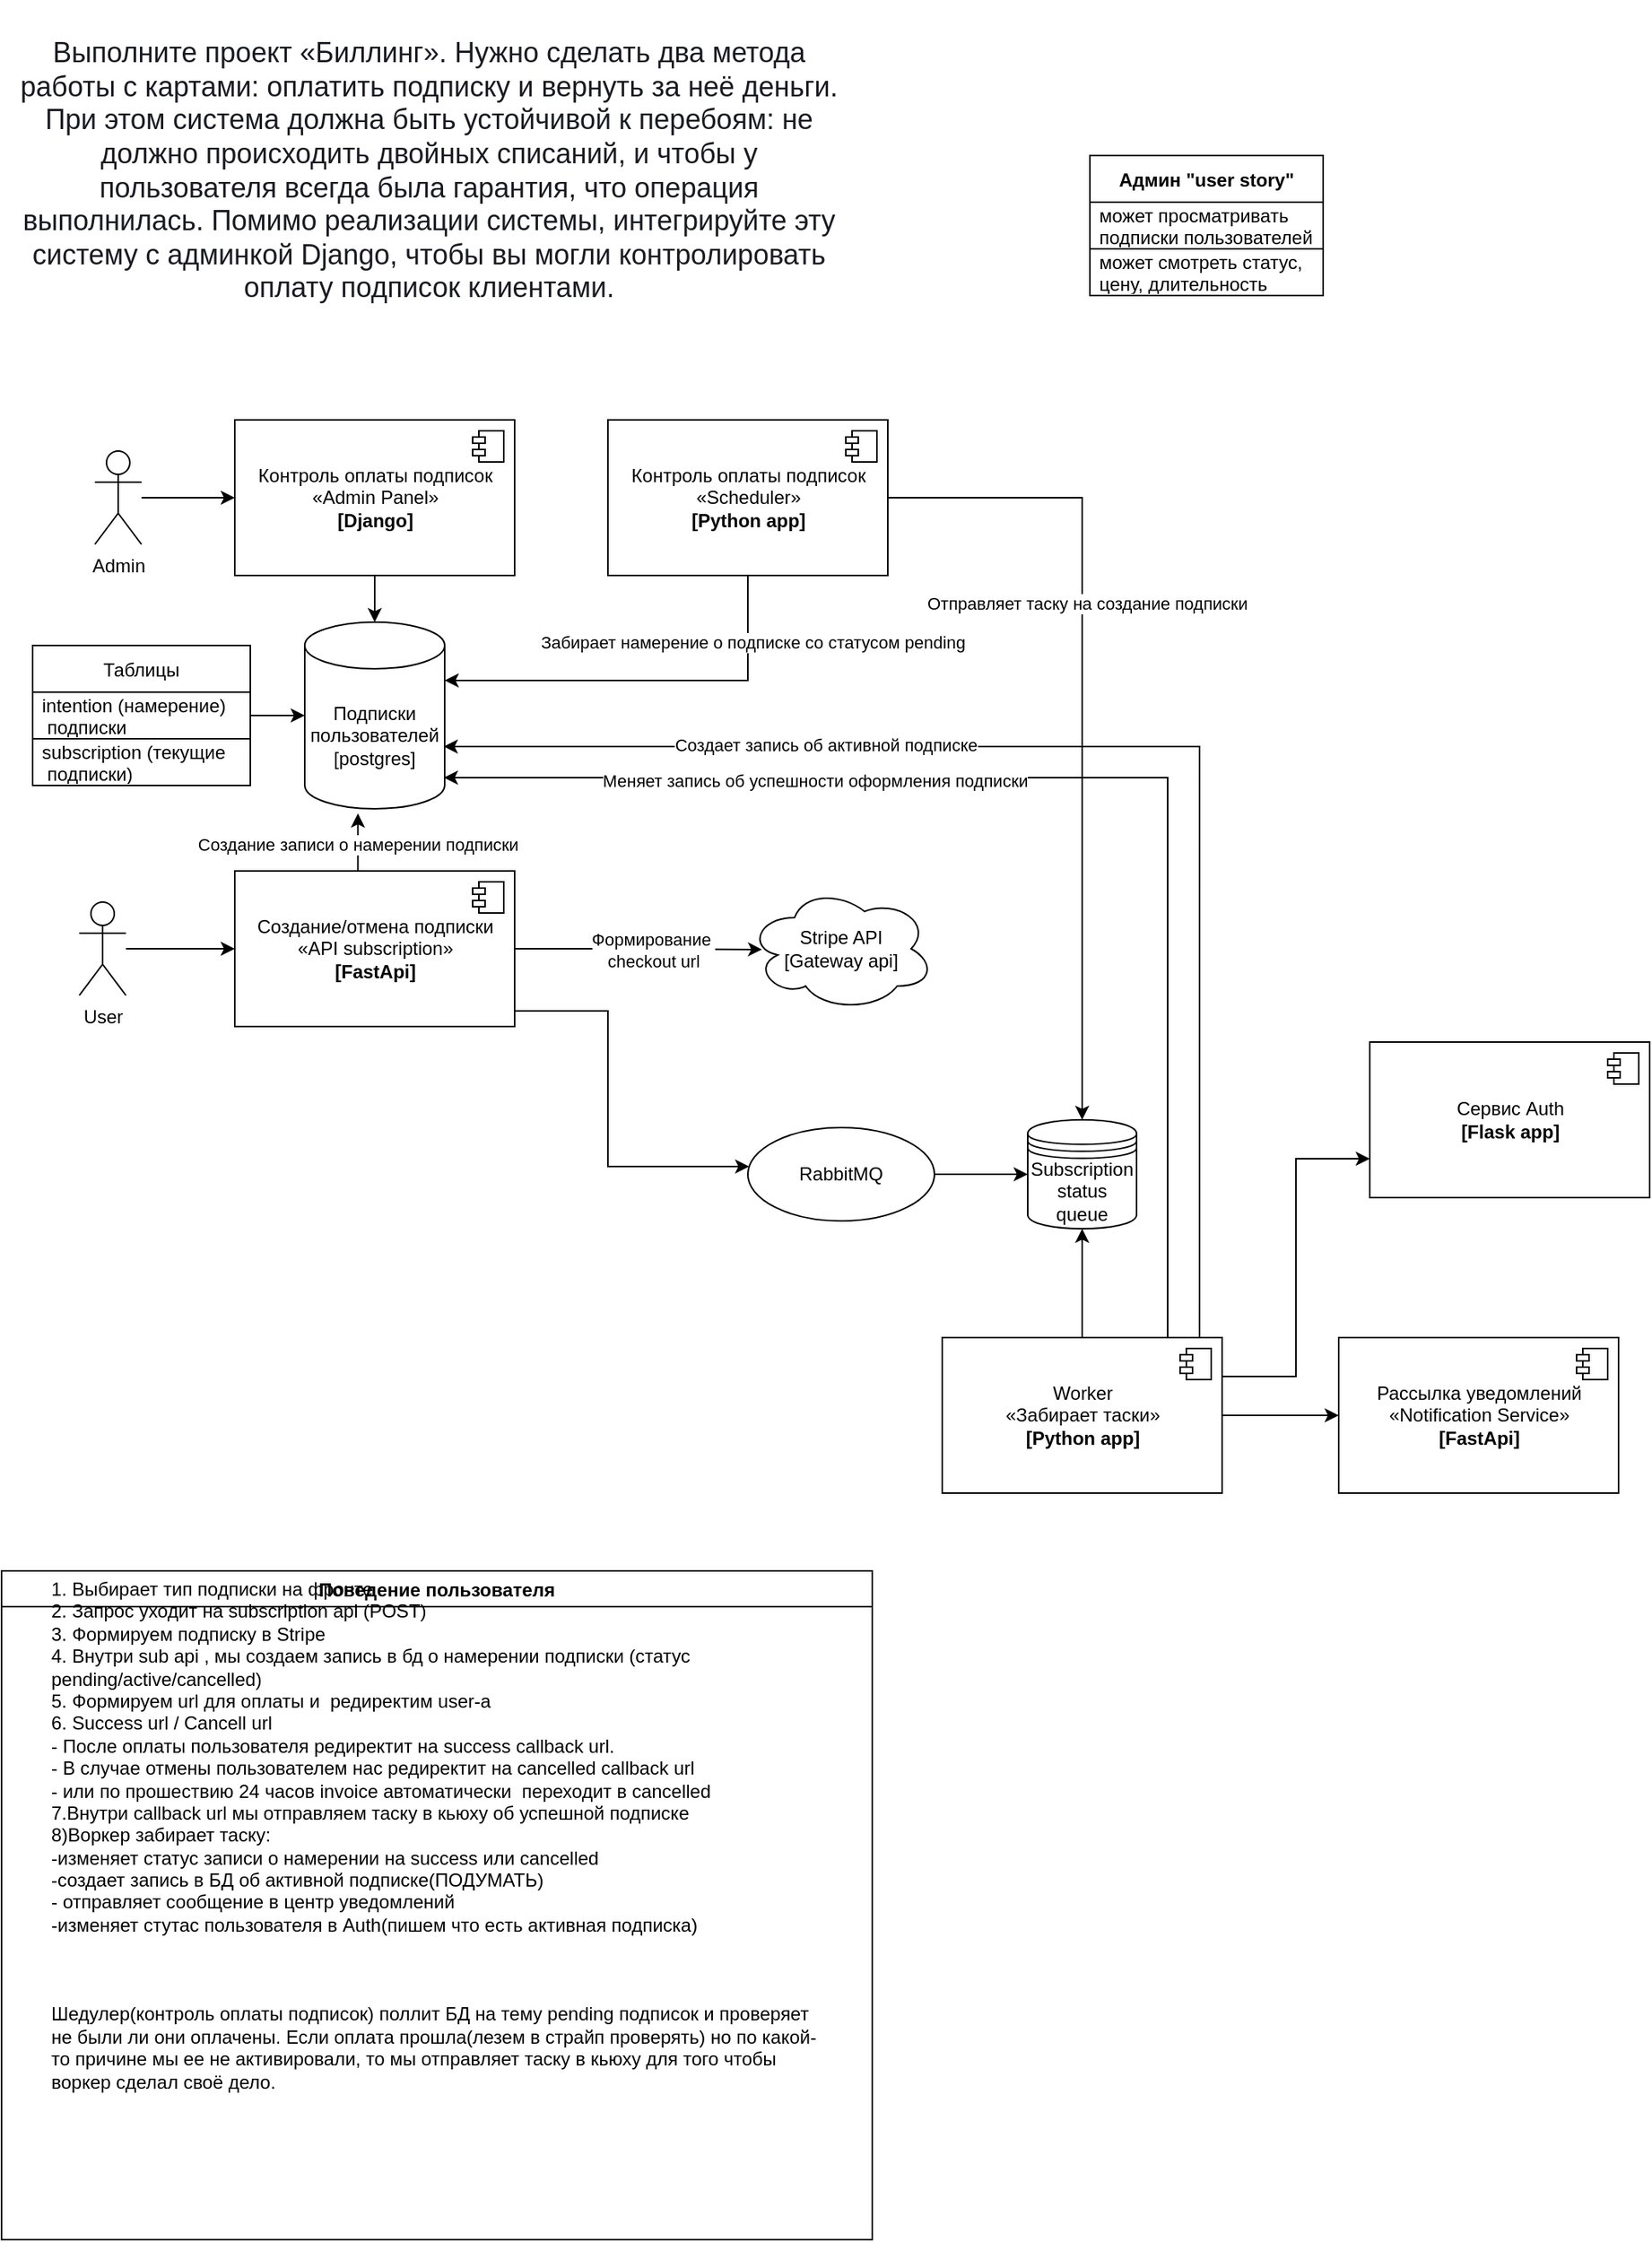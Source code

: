 <mxfile version="19.0.3" type="device"><diagram id="C5RBs43oDa-KdzZeNtuy" name="Page-1"><mxGraphModel dx="1589" dy="2807" grid="1" gridSize="10" guides="1" tooltips="1" connect="1" arrows="1" fold="1" page="1" pageScale="1" pageWidth="1200" pageHeight="1920" math="0" shadow="0"><root><mxCell id="WIyWlLk6GJQsqaUBKTNV-0"/><mxCell id="WIyWlLk6GJQsqaUBKTNV-1" parent="WIyWlLk6GJQsqaUBKTNV-0"/><mxCell id="OZho7mV1Ze3KkDtRldih-18" value="&lt;span style=&quot;color: rgb(26, 27, 34); font-family: &amp;quot;YS Text&amp;quot;, Arial, Helvetica, sans-serif; font-size: 18px; text-align: start; background-color: rgb(255, 255, 255);&quot;&gt;Выполните проект «Биллинг». Нужно сделать два метода работы с картами: оплатить подписку и вернуть за неё деньги. При этом система должна быть устойчивой к перебоям: не должно происходить двойных списаний, и чтобы у пользователя всегда была гарантия, что операция выполнилась. Помимо реализации системы, интегрируйте эту систему с админкой Django, чтобы вы могли контролировать оплату подписок клиентами.&lt;/span&gt;" style="text;html=1;strokeColor=none;fillColor=none;align=center;verticalAlign=middle;whiteSpace=wrap;rounded=0;" parent="WIyWlLk6GJQsqaUBKTNV-1" vertex="1"><mxGeometry x="20" y="-90" width="530" height="220" as="geometry"/></mxCell><mxCell id="OZho7mV1Ze3KkDtRldih-41" value="" style="edgeStyle=orthogonalEdgeStyle;rounded=0;orthogonalLoop=1;jettySize=auto;html=1;" parent="WIyWlLk6GJQsqaUBKTNV-1" source="OZho7mV1Ze3KkDtRldih-19" target="OZho7mV1Ze3KkDtRldih-38" edge="1"><mxGeometry relative="1" as="geometry"/></mxCell><mxCell id="OZho7mV1Ze3KkDtRldih-19" value="Контроль оплаты подписок&lt;br&gt;«Admin Panel»&lt;br&gt;&lt;b&gt;[Django]&lt;/b&gt;" style="html=1;dropTarget=0;" parent="WIyWlLk6GJQsqaUBKTNV-1" vertex="1"><mxGeometry x="160" y="180" width="180" height="100" as="geometry"/></mxCell><mxCell id="OZho7mV1Ze3KkDtRldih-20" value="" style="shape=module;jettyWidth=8;jettyHeight=4;" parent="OZho7mV1Ze3KkDtRldih-19" vertex="1"><mxGeometry x="1" width="20" height="20" relative="1" as="geometry"><mxPoint x="-27" y="7" as="offset"/></mxGeometry></mxCell><mxCell id="OZho7mV1Ze3KkDtRldih-97" style="edgeStyle=orthogonalEdgeStyle;rounded=0;orthogonalLoop=1;jettySize=auto;html=1;entryX=1;entryY=0;entryDx=0;entryDy=37.5;entryPerimeter=0;" parent="WIyWlLk6GJQsqaUBKTNV-1" source="OZho7mV1Ze3KkDtRldih-21" target="OZho7mV1Ze3KkDtRldih-38" edge="1"><mxGeometry relative="1" as="geometry"><Array as="points"><mxPoint x="490" y="348"/></Array></mxGeometry></mxCell><mxCell id="OZho7mV1Ze3KkDtRldih-101" value="Забирает намерение о подписке со статусом pending" style="edgeLabel;html=1;align=center;verticalAlign=middle;resizable=0;points=[];" parent="OZho7mV1Ze3KkDtRldih-97" vertex="1" connectable="0"><mxGeometry x="-0.672" y="3" relative="1" as="geometry"><mxPoint as="offset"/></mxGeometry></mxCell><mxCell id="OZho7mV1Ze3KkDtRldih-99" style="edgeStyle=orthogonalEdgeStyle;rounded=0;orthogonalLoop=1;jettySize=auto;html=1;entryX=0.5;entryY=0;entryDx=0;entryDy=0;" parent="WIyWlLk6GJQsqaUBKTNV-1" source="OZho7mV1Ze3KkDtRldih-21" target="OZho7mV1Ze3KkDtRldih-30" edge="1"><mxGeometry relative="1" as="geometry"/></mxCell><mxCell id="OZho7mV1Ze3KkDtRldih-100" value="Отправляет таску на создание подписки" style="edgeLabel;html=1;align=center;verticalAlign=middle;resizable=0;points=[];" parent="OZho7mV1Ze3KkDtRldih-99" vertex="1" connectable="0"><mxGeometry x="-0.265" y="3" relative="1" as="geometry"><mxPoint as="offset"/></mxGeometry></mxCell><mxCell id="OZho7mV1Ze3KkDtRldih-21" value="Контроль оплаты подписок&lt;br&gt;«Scheduler»&lt;br&gt;&lt;b&gt;[Python app]&lt;/b&gt;" style="html=1;dropTarget=0;" parent="WIyWlLk6GJQsqaUBKTNV-1" vertex="1"><mxGeometry x="400" y="180" width="180" height="100" as="geometry"/></mxCell><mxCell id="OZho7mV1Ze3KkDtRldih-22" value="" style="shape=module;jettyWidth=8;jettyHeight=4;" parent="OZho7mV1Ze3KkDtRldih-21" vertex="1"><mxGeometry x="1" width="20" height="20" relative="1" as="geometry"><mxPoint x="-27" y="7" as="offset"/></mxGeometry></mxCell><mxCell id="OZho7mV1Ze3KkDtRldih-64" value="Создание записи о намерении подписки" style="edgeStyle=orthogonalEdgeStyle;rounded=0;orthogonalLoop=1;jettySize=auto;html=1;entryX=0.38;entryY=1.025;entryDx=0;entryDy=0;entryPerimeter=0;exitX=0.426;exitY=0.013;exitDx=0;exitDy=0;exitPerimeter=0;" parent="WIyWlLk6GJQsqaUBKTNV-1" source="OZho7mV1Ze3KkDtRldih-23" target="OZho7mV1Ze3KkDtRldih-38" edge="1"><mxGeometry relative="1" as="geometry"><mxPoint x="210" y="470" as="sourcePoint"/></mxGeometry></mxCell><mxCell id="OZho7mV1Ze3KkDtRldih-65" style="edgeStyle=orthogonalEdgeStyle;rounded=0;orthogonalLoop=1;jettySize=auto;html=1;entryX=0.076;entryY=0.506;entryDx=0;entryDy=0;entryPerimeter=0;" parent="WIyWlLk6GJQsqaUBKTNV-1" source="OZho7mV1Ze3KkDtRldih-23" target="OZho7mV1Ze3KkDtRldih-44" edge="1"><mxGeometry relative="1" as="geometry"/></mxCell><mxCell id="OZho7mV1Ze3KkDtRldih-66" value="Формирование&amp;nbsp;&lt;br&gt;checkout url" style="edgeLabel;html=1;align=center;verticalAlign=middle;resizable=0;points=[];" parent="OZho7mV1Ze3KkDtRldih-65" vertex="1" connectable="0"><mxGeometry x="0.163" y="-2" relative="1" as="geometry"><mxPoint x="-4" y="-2" as="offset"/></mxGeometry></mxCell><mxCell id="OZho7mV1Ze3KkDtRldih-87" style="edgeStyle=orthogonalEdgeStyle;rounded=0;orthogonalLoop=1;jettySize=auto;html=1;" parent="WIyWlLk6GJQsqaUBKTNV-1" source="OZho7mV1Ze3KkDtRldih-23" target="OZho7mV1Ze3KkDtRldih-34" edge="1"><mxGeometry relative="1" as="geometry"><Array as="points"><mxPoint x="400" y="560"/><mxPoint x="400" y="660"/></Array></mxGeometry></mxCell><mxCell id="OZho7mV1Ze3KkDtRldih-23" value="Создание/отмена подписки&lt;br&gt;«API&amp;nbsp;&lt;span style=&quot;text-align: left;&quot;&gt;subscription&lt;/span&gt;»&lt;br&gt;&lt;b&gt;[FastApi]&lt;/b&gt;" style="html=1;dropTarget=0;" parent="WIyWlLk6GJQsqaUBKTNV-1" vertex="1"><mxGeometry x="160" y="470" width="180" height="100" as="geometry"/></mxCell><mxCell id="OZho7mV1Ze3KkDtRldih-24" value="" style="shape=module;jettyWidth=8;jettyHeight=4;" parent="OZho7mV1Ze3KkDtRldih-23" vertex="1"><mxGeometry x="1" width="20" height="20" relative="1" as="geometry"><mxPoint x="-27" y="7" as="offset"/></mxGeometry></mxCell><mxCell id="OZho7mV1Ze3KkDtRldih-40" value="" style="edgeStyle=orthogonalEdgeStyle;rounded=0;orthogonalLoop=1;jettySize=auto;html=1;" parent="WIyWlLk6GJQsqaUBKTNV-1" source="OZho7mV1Ze3KkDtRldih-26" target="OZho7mV1Ze3KkDtRldih-19" edge="1"><mxGeometry relative="1" as="geometry"/></mxCell><mxCell id="OZho7mV1Ze3KkDtRldih-26" value="Admin" style="shape=umlActor;verticalLabelPosition=bottom;verticalAlign=top;html=1;" parent="WIyWlLk6GJQsqaUBKTNV-1" vertex="1"><mxGeometry x="70" y="200" width="30" height="60" as="geometry"/></mxCell><mxCell id="OZho7mV1Ze3KkDtRldih-51" style="edgeStyle=orthogonalEdgeStyle;rounded=0;orthogonalLoop=1;jettySize=auto;html=1;" parent="WIyWlLk6GJQsqaUBKTNV-1" source="OZho7mV1Ze3KkDtRldih-27" target="OZho7mV1Ze3KkDtRldih-23" edge="1"><mxGeometry relative="1" as="geometry"/></mxCell><mxCell id="OZho7mV1Ze3KkDtRldih-27" value="User" style="shape=umlActor;verticalLabelPosition=bottom;verticalAlign=top;html=1;" parent="WIyWlLk6GJQsqaUBKTNV-1" vertex="1"><mxGeometry x="60" y="490" width="30" height="60" as="geometry"/></mxCell><mxCell id="OZho7mV1Ze3KkDtRldih-30" value="Subscription&lt;br&gt;status&lt;br&gt;queue" style="shape=datastore;whiteSpace=wrap;html=1;" parent="WIyWlLk6GJQsqaUBKTNV-1" vertex="1"><mxGeometry x="670" y="630" width="70" height="70" as="geometry"/></mxCell><mxCell id="OZho7mV1Ze3KkDtRldih-80" value="" style="edgeStyle=orthogonalEdgeStyle;rounded=0;orthogonalLoop=1;jettySize=auto;html=1;" parent="WIyWlLk6GJQsqaUBKTNV-1" source="OZho7mV1Ze3KkDtRldih-34" target="OZho7mV1Ze3KkDtRldih-30" edge="1"><mxGeometry relative="1" as="geometry"/></mxCell><mxCell id="OZho7mV1Ze3KkDtRldih-34" value="&lt;span style=&quot;&quot;&gt;RabbitMQ&lt;/span&gt;" style="ellipse;whiteSpace=wrap;html=1;" parent="WIyWlLk6GJQsqaUBKTNV-1" vertex="1"><mxGeometry x="490" y="635" width="120" height="60" as="geometry"/></mxCell><mxCell id="OZho7mV1Ze3KkDtRldih-35" value="Рассылка уведомлений&lt;br&gt;«Notification Service»&lt;br&gt;&lt;b&gt;[FastApi]&lt;/b&gt;" style="html=1;dropTarget=0;" parent="WIyWlLk6GJQsqaUBKTNV-1" vertex="1"><mxGeometry x="870" y="770" width="180" height="100" as="geometry"/></mxCell><mxCell id="OZho7mV1Ze3KkDtRldih-36" value="" style="shape=module;jettyWidth=8;jettyHeight=4;" parent="OZho7mV1Ze3KkDtRldih-35" vertex="1"><mxGeometry x="1" width="20" height="20" relative="1" as="geometry"><mxPoint x="-27" y="7" as="offset"/></mxGeometry></mxCell><mxCell id="OZho7mV1Ze3KkDtRldih-38" value="Подписки пользователей&lt;br&gt;[postgres]" style="shape=cylinder3;whiteSpace=wrap;html=1;boundedLbl=1;backgroundOutline=1;size=15;" parent="WIyWlLk6GJQsqaUBKTNV-1" vertex="1"><mxGeometry x="205" y="310" width="90" height="120" as="geometry"/></mxCell><mxCell id="OZho7mV1Ze3KkDtRldih-44" value="Stripe API&lt;br&gt;[Gateway api]" style="ellipse;shape=cloud;whiteSpace=wrap;html=1;" parent="WIyWlLk6GJQsqaUBKTNV-1" vertex="1"><mxGeometry x="490" y="480" width="120" height="80" as="geometry"/></mxCell><mxCell id="OZho7mV1Ze3KkDtRldih-47" value="Админ &quot;user story&quot;" style="swimlane;fontStyle=1;childLayout=stackLayout;horizontal=1;startSize=30;horizontalStack=0;resizeParent=1;resizeParentMax=0;resizeLast=0;collapsible=1;marginBottom=0;" parent="WIyWlLk6GJQsqaUBKTNV-1" vertex="1"><mxGeometry x="710" y="10" width="150" height="90" as="geometry"/></mxCell><mxCell id="OZho7mV1Ze3KkDtRldih-48" value="может просматривать&#10;подписки пользователей" style="text;strokeColor=none;fillColor=none;align=left;verticalAlign=middle;spacingLeft=4;spacingRight=4;overflow=hidden;points=[[0,0.5],[1,0.5]];portConstraint=eastwest;rotatable=0;" parent="OZho7mV1Ze3KkDtRldih-47" vertex="1"><mxGeometry y="30" width="150" height="30" as="geometry"/></mxCell><mxCell id="OZho7mV1Ze3KkDtRldih-49" value="может смотреть статус, &#10;цену, длительность" style="text;strokeColor=default;fillColor=none;align=left;verticalAlign=middle;spacingLeft=4;spacingRight=4;overflow=hidden;points=[[0,0.5],[1,0.5]];portConstraint=eastwest;rotatable=0;" parent="OZho7mV1Ze3KkDtRldih-47" vertex="1"><mxGeometry y="60" width="150" height="30" as="geometry"/></mxCell><mxCell id="OZho7mV1Ze3KkDtRldih-62" style="edgeStyle=orthogonalEdgeStyle;rounded=0;orthogonalLoop=1;jettySize=auto;html=1;" parent="WIyWlLk6GJQsqaUBKTNV-1" source="OZho7mV1Ze3KkDtRldih-58" target="OZho7mV1Ze3KkDtRldih-38" edge="1"><mxGeometry relative="1" as="geometry"/></mxCell><mxCell id="OZho7mV1Ze3KkDtRldih-58" value="Таблицы" style="swimlane;fontStyle=0;childLayout=stackLayout;horizontal=1;startSize=30;horizontalStack=0;resizeParent=1;resizeParentMax=0;resizeLast=0;collapsible=1;marginBottom=0;strokeColor=default;" parent="WIyWlLk6GJQsqaUBKTNV-1" vertex="1"><mxGeometry x="30" y="325" width="140" height="90" as="geometry"/></mxCell><mxCell id="OZho7mV1Ze3KkDtRldih-59" value="intention (намерение)&#10; подписки" style="text;strokeColor=none;fillColor=none;align=left;verticalAlign=middle;spacingLeft=4;spacingRight=4;overflow=hidden;points=[[0,0.5],[1,0.5]];portConstraint=eastwest;rotatable=0;fontStyle=0" parent="OZho7mV1Ze3KkDtRldih-58" vertex="1"><mxGeometry y="30" width="140" height="30" as="geometry"/></mxCell><mxCell id="OZho7mV1Ze3KkDtRldih-60" value="subscription (текущие&#10; подписки)" style="text;strokeColor=default;fillColor=none;align=left;verticalAlign=middle;spacingLeft=4;spacingRight=4;overflow=hidden;points=[[0,0.5],[1,0.5]];portConstraint=eastwest;rotatable=0;" parent="OZho7mV1Ze3KkDtRldih-58" vertex="1"><mxGeometry y="60" width="140" height="30" as="geometry"/></mxCell><mxCell id="OZho7mV1Ze3KkDtRldih-90" style="edgeStyle=orthogonalEdgeStyle;rounded=0;orthogonalLoop=1;jettySize=auto;html=1;entryX=0.5;entryY=1;entryDx=0;entryDy=0;" parent="WIyWlLk6GJQsqaUBKTNV-1" source="OZho7mV1Ze3KkDtRldih-88" target="OZho7mV1Ze3KkDtRldih-30" edge="1"><mxGeometry relative="1" as="geometry"/></mxCell><mxCell id="OZho7mV1Ze3KkDtRldih-91" style="edgeStyle=orthogonalEdgeStyle;rounded=0;orthogonalLoop=1;jettySize=auto;html=1;entryX=0;entryY=0.5;entryDx=0;entryDy=0;" parent="WIyWlLk6GJQsqaUBKTNV-1" source="OZho7mV1Ze3KkDtRldih-88" target="OZho7mV1Ze3KkDtRldih-35" edge="1"><mxGeometry relative="1" as="geometry"/></mxCell><mxCell id="OZho7mV1Ze3KkDtRldih-92" style="edgeStyle=orthogonalEdgeStyle;rounded=0;orthogonalLoop=1;jettySize=auto;html=1;entryX=0.994;entryY=0.835;entryDx=0;entryDy=0;entryPerimeter=0;" parent="WIyWlLk6GJQsqaUBKTNV-1" source="OZho7mV1Ze3KkDtRldih-88" target="OZho7mV1Ze3KkDtRldih-38" edge="1"><mxGeometry relative="1" as="geometry"><Array as="points"><mxPoint x="760" y="410"/><mxPoint x="294" y="410"/></Array></mxGeometry></mxCell><mxCell id="OZho7mV1Ze3KkDtRldih-93" value="Меняет запись об успешности оформления подписки" style="edgeLabel;html=1;align=center;verticalAlign=middle;resizable=0;points=[];" parent="OZho7mV1Ze3KkDtRldih-92" vertex="1" connectable="0"><mxGeometry x="0.422" y="2" relative="1" as="geometry"><mxPoint as="offset"/></mxGeometry></mxCell><mxCell id="OZho7mV1Ze3KkDtRldih-95" style="edgeStyle=orthogonalEdgeStyle;rounded=0;orthogonalLoop=1;jettySize=auto;html=1;entryX=0.993;entryY=0.669;entryDx=0;entryDy=0;entryPerimeter=0;" parent="WIyWlLk6GJQsqaUBKTNV-1" target="OZho7mV1Ze3KkDtRldih-38" edge="1"><mxGeometry relative="1" as="geometry"><mxPoint x="780.484" y="770" as="sourcePoint"/><mxPoint x="295.0" y="333.28" as="targetPoint"/><Array as="points"><mxPoint x="781" y="390"/><mxPoint x="294" y="390"/></Array></mxGeometry></mxCell><mxCell id="OZho7mV1Ze3KkDtRldih-96" value="Создает запись об активной подписке" style="edgeLabel;html=1;align=center;verticalAlign=middle;resizable=0;points=[];" parent="OZho7mV1Ze3KkDtRldih-95" vertex="1" connectable="0"><mxGeometry x="0.644" y="-1" relative="1" as="geometry"><mxPoint x="91" as="offset"/></mxGeometry></mxCell><mxCell id="913VA-e47dgmbzV00SAF-2" style="edgeStyle=orthogonalEdgeStyle;rounded=0;orthogonalLoop=1;jettySize=auto;html=1;exitX=1;exitY=0.25;exitDx=0;exitDy=0;entryX=0;entryY=0.75;entryDx=0;entryDy=0;" edge="1" parent="WIyWlLk6GJQsqaUBKTNV-1" source="OZho7mV1Ze3KkDtRldih-88" target="913VA-e47dgmbzV00SAF-0"><mxGeometry relative="1" as="geometry"><mxPoint x="910" y="700" as="targetPoint"/></mxGeometry></mxCell><mxCell id="OZho7mV1Ze3KkDtRldih-88" value="Worker&lt;br&gt;«Забирает таски»&lt;br&gt;&lt;b&gt;[Python app]&lt;/b&gt;" style="html=1;dropTarget=0;" parent="WIyWlLk6GJQsqaUBKTNV-1" vertex="1"><mxGeometry x="615" y="770" width="180" height="100" as="geometry"/></mxCell><mxCell id="OZho7mV1Ze3KkDtRldih-89" value="" style="shape=module;jettyWidth=8;jettyHeight=4;" parent="OZho7mV1Ze3KkDtRldih-88" vertex="1"><mxGeometry x="1" width="20" height="20" relative="1" as="geometry"><mxPoint x="-27" y="7" as="offset"/></mxGeometry></mxCell><mxCell id="913VA-e47dgmbzV00SAF-0" value="Сервис Auth&lt;br&gt;&lt;b&gt;[Flask app]&lt;/b&gt;" style="html=1;dropTarget=0;" vertex="1" parent="WIyWlLk6GJQsqaUBKTNV-1"><mxGeometry x="890" y="580" width="180" height="100" as="geometry"/></mxCell><mxCell id="913VA-e47dgmbzV00SAF-1" value="" style="shape=module;jettyWidth=8;jettyHeight=4;" vertex="1" parent="913VA-e47dgmbzV00SAF-0"><mxGeometry x="1" width="20" height="20" relative="1" as="geometry"><mxPoint x="-27" y="7" as="offset"/></mxGeometry></mxCell><mxCell id="913VA-e47dgmbzV00SAF-4" value="Поведение пользователя" style="swimlane;" vertex="1" parent="WIyWlLk6GJQsqaUBKTNV-1"><mxGeometry x="10" y="920" width="560" height="430" as="geometry"/></mxCell><mxCell id="OZho7mV1Ze3KkDtRldih-55" value="1. Выбирает тип подписки на фронте&lt;br&gt;2. Запрос уходит на subscription api (POST)&lt;br&gt;3. Формируем подписку в Stripe&lt;br&gt;4. Внутри sub api , мы создаем запись в бд о намерении подписки (статус pending/active/cancelled)&lt;br&gt;5. Формируем url для оплаты и&amp;nbsp; редиректим user-а&lt;br&gt;6. Success url / Cancell url&lt;br&gt;- После оплаты пользователя редиректит на success callback url.&lt;br&gt;- В случае отмены пользователем нас редиректит на cancelled callback url&lt;br&gt;- или по прошествию 24 часов invoice автоматически&amp;nbsp; переходит в cancelled&lt;br&gt;7.Внутри callback url мы отправляем таску в кьюху об успешной подписке&lt;br&gt;8)Воркер забирает таску:&lt;br&gt;-изменяет статус записи о намерении на success или cancelled&lt;br&gt;-создает запись в БД об активной подписке(ПОДУМАТЬ)&lt;br&gt;- отправляет сообщение в центр уведомлений&lt;br&gt;-изменяет стутас пользователя в Auth(пишем что есть активная подписка)&lt;br&gt;&lt;br&gt;&lt;br&gt;&lt;br&gt;Шедулер(контроль оплаты подписок) поллит БД на тему pending подписок и проверяет не были ли они оплачены. Если оплата прошла(лезем в страйп проверять) но по какой-то причине мы ее не активировали, то мы отправляет таску в кьюху для того чтобы воркер сделал своё дело." style="text;html=1;strokeColor=none;fillColor=none;align=left;verticalAlign=middle;whiteSpace=wrap;rounded=0;" parent="913VA-e47dgmbzV00SAF-4" vertex="1"><mxGeometry x="30" y="-20" width="500" height="380" as="geometry"/></mxCell></root></mxGraphModel></diagram></mxfile>